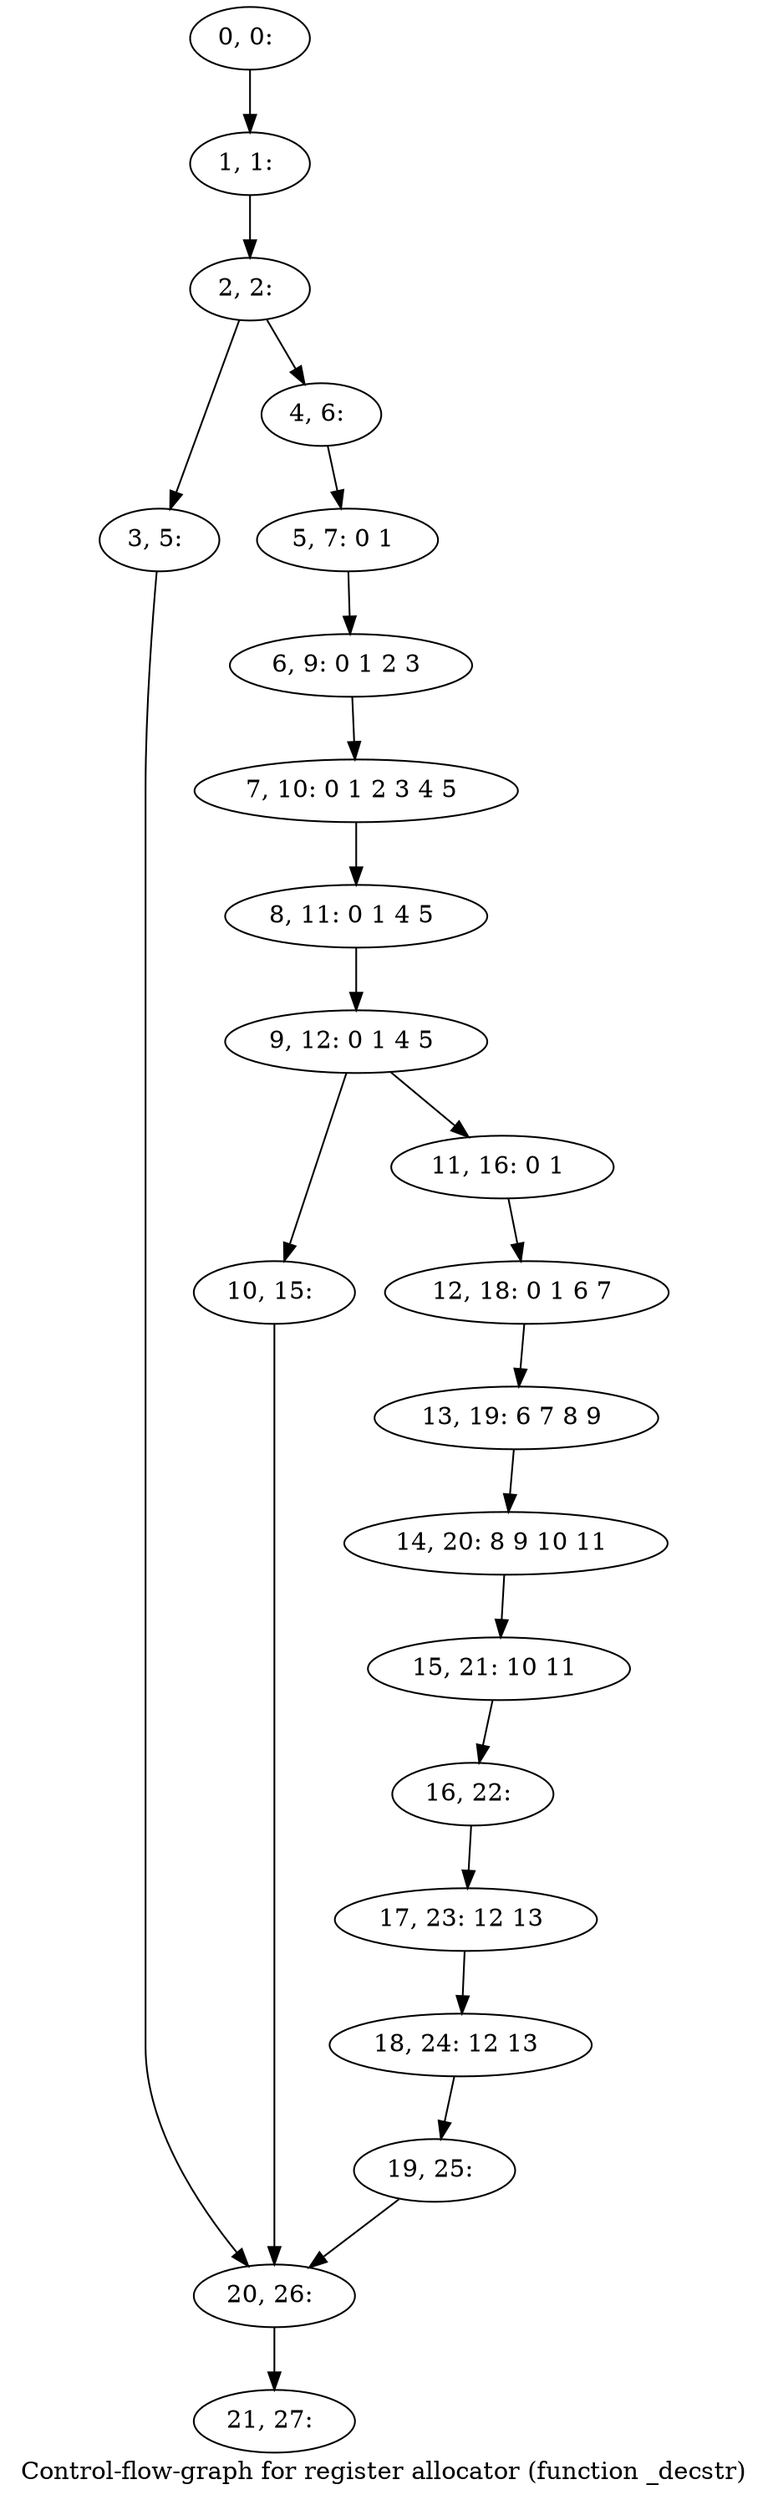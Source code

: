 digraph G {
graph [label="Control-flow-graph for register allocator (function _decstr)"]
0[label="0, 0: "];
1[label="1, 1: "];
2[label="2, 2: "];
3[label="3, 5: "];
4[label="4, 6: "];
5[label="5, 7: 0 1 "];
6[label="6, 9: 0 1 2 3 "];
7[label="7, 10: 0 1 2 3 4 5 "];
8[label="8, 11: 0 1 4 5 "];
9[label="9, 12: 0 1 4 5 "];
10[label="10, 15: "];
11[label="11, 16: 0 1 "];
12[label="12, 18: 0 1 6 7 "];
13[label="13, 19: 6 7 8 9 "];
14[label="14, 20: 8 9 10 11 "];
15[label="15, 21: 10 11 "];
16[label="16, 22: "];
17[label="17, 23: 12 13 "];
18[label="18, 24: 12 13 "];
19[label="19, 25: "];
20[label="20, 26: "];
21[label="21, 27: "];
0->1 ;
1->2 ;
2->3 ;
2->4 ;
3->20 ;
4->5 ;
5->6 ;
6->7 ;
7->8 ;
8->9 ;
9->10 ;
9->11 ;
10->20 ;
11->12 ;
12->13 ;
13->14 ;
14->15 ;
15->16 ;
16->17 ;
17->18 ;
18->19 ;
19->20 ;
20->21 ;
}
